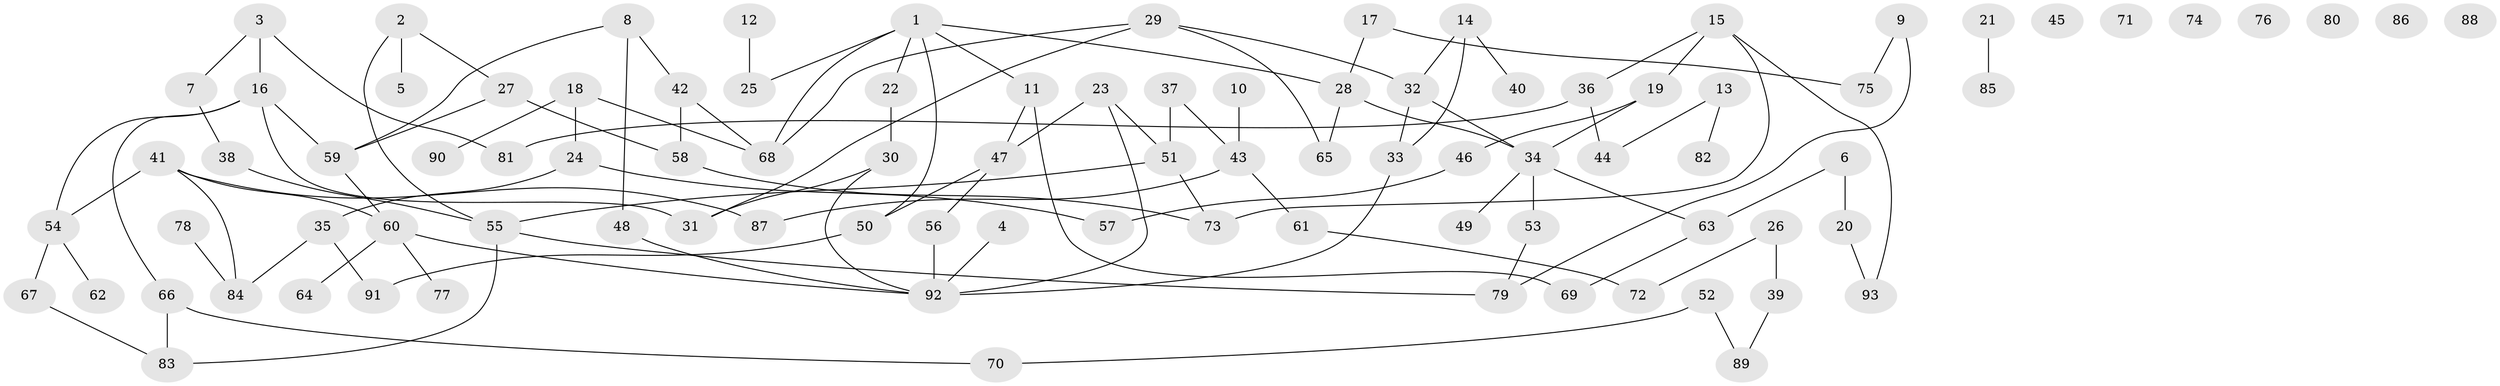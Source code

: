 // coarse degree distribution, {8: 0.015384615384615385, 3: 0.16923076923076924, 1: 0.16923076923076924, 2: 0.27692307692307694, 5: 0.06153846153846154, 4: 0.15384615384615385, 7: 0.03076923076923077, 6: 0.015384615384615385, 0: 0.1076923076923077}
// Generated by graph-tools (version 1.1) at 2025/23/03/03/25 07:23:29]
// undirected, 93 vertices, 113 edges
graph export_dot {
graph [start="1"]
  node [color=gray90,style=filled];
  1;
  2;
  3;
  4;
  5;
  6;
  7;
  8;
  9;
  10;
  11;
  12;
  13;
  14;
  15;
  16;
  17;
  18;
  19;
  20;
  21;
  22;
  23;
  24;
  25;
  26;
  27;
  28;
  29;
  30;
  31;
  32;
  33;
  34;
  35;
  36;
  37;
  38;
  39;
  40;
  41;
  42;
  43;
  44;
  45;
  46;
  47;
  48;
  49;
  50;
  51;
  52;
  53;
  54;
  55;
  56;
  57;
  58;
  59;
  60;
  61;
  62;
  63;
  64;
  65;
  66;
  67;
  68;
  69;
  70;
  71;
  72;
  73;
  74;
  75;
  76;
  77;
  78;
  79;
  80;
  81;
  82;
  83;
  84;
  85;
  86;
  87;
  88;
  89;
  90;
  91;
  92;
  93;
  1 -- 11;
  1 -- 22;
  1 -- 25;
  1 -- 28;
  1 -- 50;
  1 -- 68;
  2 -- 5;
  2 -- 27;
  2 -- 55;
  3 -- 7;
  3 -- 16;
  3 -- 81;
  4 -- 92;
  6 -- 20;
  6 -- 63;
  7 -- 38;
  8 -- 42;
  8 -- 48;
  8 -- 59;
  9 -- 75;
  9 -- 79;
  10 -- 43;
  11 -- 47;
  11 -- 69;
  12 -- 25;
  13 -- 44;
  13 -- 82;
  14 -- 32;
  14 -- 33;
  14 -- 40;
  15 -- 19;
  15 -- 36;
  15 -- 73;
  15 -- 93;
  16 -- 31;
  16 -- 54;
  16 -- 59;
  16 -- 66;
  17 -- 28;
  17 -- 75;
  18 -- 24;
  18 -- 68;
  18 -- 90;
  19 -- 34;
  19 -- 46;
  20 -- 93;
  21 -- 85;
  22 -- 30;
  23 -- 47;
  23 -- 51;
  23 -- 92;
  24 -- 35;
  24 -- 57;
  26 -- 39;
  26 -- 72;
  27 -- 58;
  27 -- 59;
  28 -- 34;
  28 -- 65;
  29 -- 31;
  29 -- 32;
  29 -- 65;
  29 -- 68;
  30 -- 31;
  30 -- 92;
  32 -- 33;
  32 -- 34;
  33 -- 92;
  34 -- 49;
  34 -- 53;
  34 -- 63;
  35 -- 84;
  35 -- 91;
  36 -- 44;
  36 -- 81;
  37 -- 43;
  37 -- 51;
  38 -- 55;
  39 -- 89;
  41 -- 54;
  41 -- 60;
  41 -- 84;
  41 -- 87;
  42 -- 58;
  42 -- 68;
  43 -- 61;
  43 -- 87;
  46 -- 57;
  47 -- 50;
  47 -- 56;
  48 -- 92;
  50 -- 91;
  51 -- 55;
  51 -- 73;
  52 -- 70;
  52 -- 89;
  53 -- 79;
  54 -- 62;
  54 -- 67;
  55 -- 79;
  55 -- 83;
  56 -- 92;
  58 -- 73;
  59 -- 60;
  60 -- 64;
  60 -- 77;
  60 -- 92;
  61 -- 72;
  63 -- 69;
  66 -- 70;
  66 -- 83;
  67 -- 83;
  78 -- 84;
}
